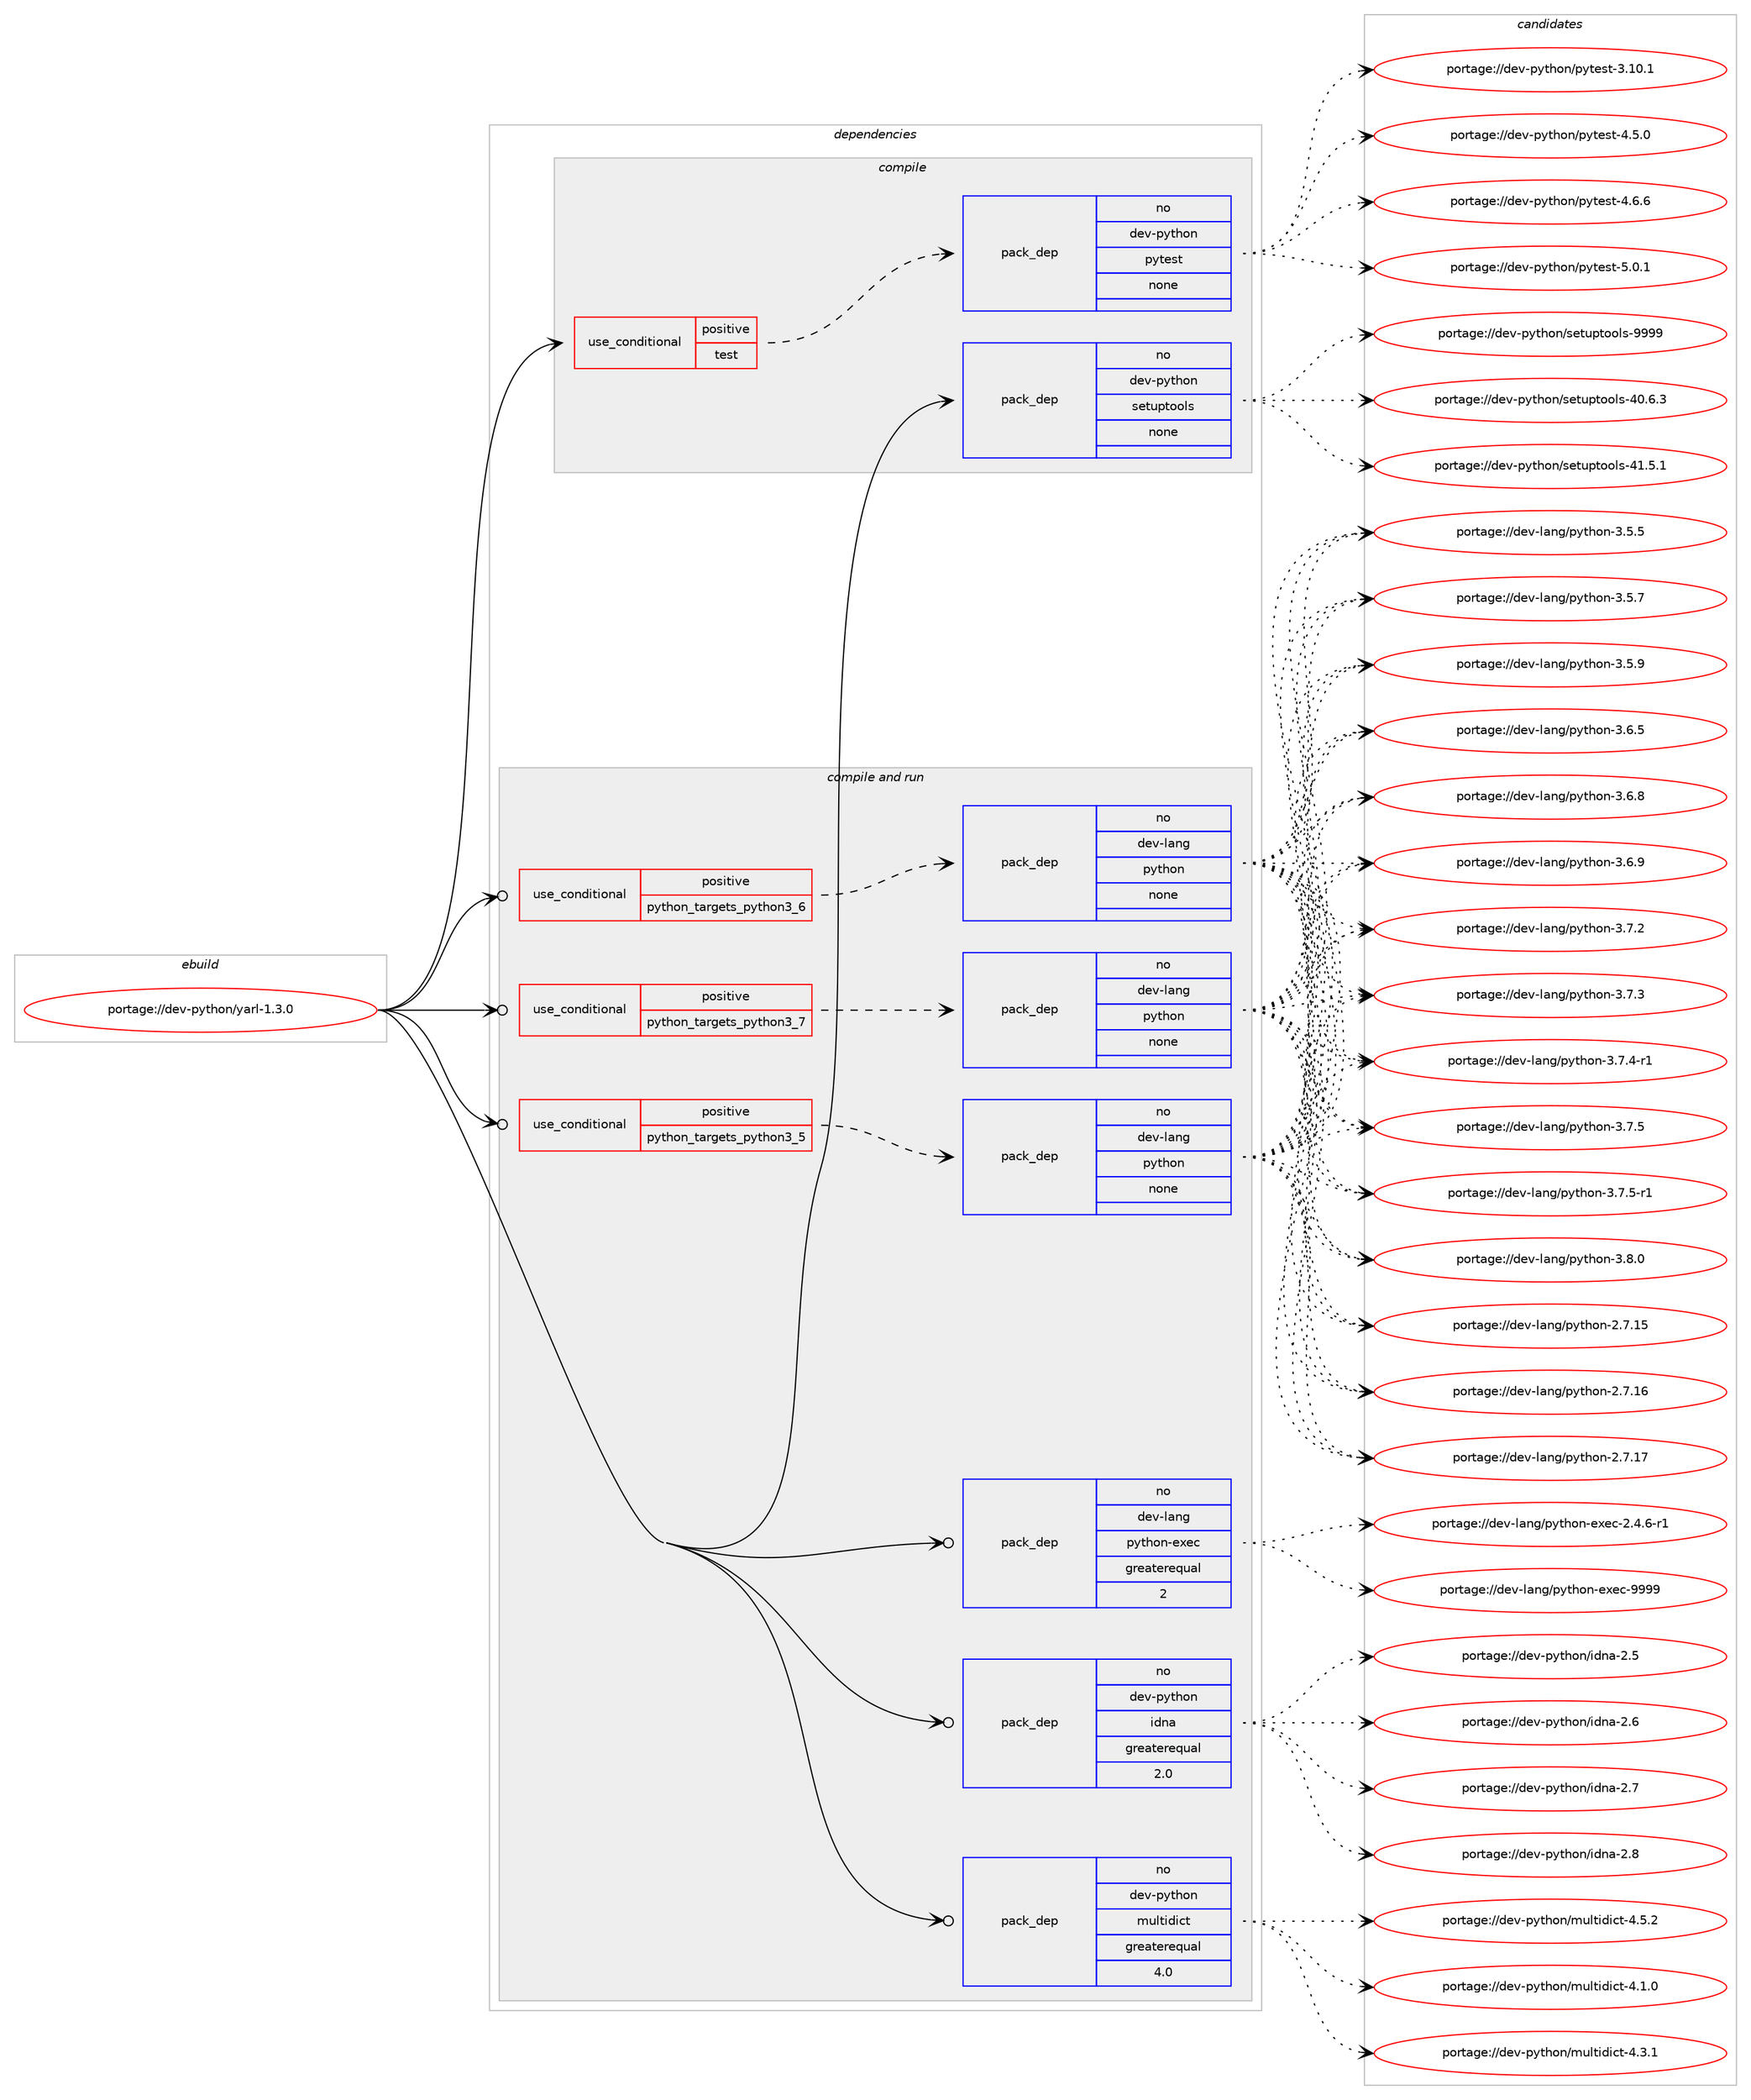 digraph prolog {

# *************
# Graph options
# *************

newrank=true;
concentrate=true;
compound=true;
graph [rankdir=LR,fontname=Helvetica,fontsize=10,ranksep=1.5];#, ranksep=2.5, nodesep=0.2];
edge  [arrowhead=vee];
node  [fontname=Helvetica,fontsize=10];

# **********
# The ebuild
# **********

subgraph cluster_leftcol {
color=gray;
rank=same;
label=<<i>ebuild</i>>;
id [label="portage://dev-python/yarl-1.3.0", color=red, width=4, href="../dev-python/yarl-1.3.0.svg"];
}

# ****************
# The dependencies
# ****************

subgraph cluster_midcol {
color=gray;
label=<<i>dependencies</i>>;
subgraph cluster_compile {
fillcolor="#eeeeee";
style=filled;
label=<<i>compile</i>>;
subgraph cond41113 {
dependency179932 [label=<<TABLE BORDER="0" CELLBORDER="1" CELLSPACING="0" CELLPADDING="4"><TR><TD ROWSPAN="3" CELLPADDING="10">use_conditional</TD></TR><TR><TD>positive</TD></TR><TR><TD>test</TD></TR></TABLE>>, shape=none, color=red];
subgraph pack135408 {
dependency179933 [label=<<TABLE BORDER="0" CELLBORDER="1" CELLSPACING="0" CELLPADDING="4" WIDTH="220"><TR><TD ROWSPAN="6" CELLPADDING="30">pack_dep</TD></TR><TR><TD WIDTH="110">no</TD></TR><TR><TD>dev-python</TD></TR><TR><TD>pytest</TD></TR><TR><TD>none</TD></TR><TR><TD></TD></TR></TABLE>>, shape=none, color=blue];
}
dependency179932:e -> dependency179933:w [weight=20,style="dashed",arrowhead="vee"];
}
id:e -> dependency179932:w [weight=20,style="solid",arrowhead="vee"];
subgraph pack135409 {
dependency179934 [label=<<TABLE BORDER="0" CELLBORDER="1" CELLSPACING="0" CELLPADDING="4" WIDTH="220"><TR><TD ROWSPAN="6" CELLPADDING="30">pack_dep</TD></TR><TR><TD WIDTH="110">no</TD></TR><TR><TD>dev-python</TD></TR><TR><TD>setuptools</TD></TR><TR><TD>none</TD></TR><TR><TD></TD></TR></TABLE>>, shape=none, color=blue];
}
id:e -> dependency179934:w [weight=20,style="solid",arrowhead="vee"];
}
subgraph cluster_compileandrun {
fillcolor="#eeeeee";
style=filled;
label=<<i>compile and run</i>>;
subgraph cond41114 {
dependency179935 [label=<<TABLE BORDER="0" CELLBORDER="1" CELLSPACING="0" CELLPADDING="4"><TR><TD ROWSPAN="3" CELLPADDING="10">use_conditional</TD></TR><TR><TD>positive</TD></TR><TR><TD>python_targets_python3_5</TD></TR></TABLE>>, shape=none, color=red];
subgraph pack135410 {
dependency179936 [label=<<TABLE BORDER="0" CELLBORDER="1" CELLSPACING="0" CELLPADDING="4" WIDTH="220"><TR><TD ROWSPAN="6" CELLPADDING="30">pack_dep</TD></TR><TR><TD WIDTH="110">no</TD></TR><TR><TD>dev-lang</TD></TR><TR><TD>python</TD></TR><TR><TD>none</TD></TR><TR><TD></TD></TR></TABLE>>, shape=none, color=blue];
}
dependency179935:e -> dependency179936:w [weight=20,style="dashed",arrowhead="vee"];
}
id:e -> dependency179935:w [weight=20,style="solid",arrowhead="odotvee"];
subgraph cond41115 {
dependency179937 [label=<<TABLE BORDER="0" CELLBORDER="1" CELLSPACING="0" CELLPADDING="4"><TR><TD ROWSPAN="3" CELLPADDING="10">use_conditional</TD></TR><TR><TD>positive</TD></TR><TR><TD>python_targets_python3_6</TD></TR></TABLE>>, shape=none, color=red];
subgraph pack135411 {
dependency179938 [label=<<TABLE BORDER="0" CELLBORDER="1" CELLSPACING="0" CELLPADDING="4" WIDTH="220"><TR><TD ROWSPAN="6" CELLPADDING="30">pack_dep</TD></TR><TR><TD WIDTH="110">no</TD></TR><TR><TD>dev-lang</TD></TR><TR><TD>python</TD></TR><TR><TD>none</TD></TR><TR><TD></TD></TR></TABLE>>, shape=none, color=blue];
}
dependency179937:e -> dependency179938:w [weight=20,style="dashed",arrowhead="vee"];
}
id:e -> dependency179937:w [weight=20,style="solid",arrowhead="odotvee"];
subgraph cond41116 {
dependency179939 [label=<<TABLE BORDER="0" CELLBORDER="1" CELLSPACING="0" CELLPADDING="4"><TR><TD ROWSPAN="3" CELLPADDING="10">use_conditional</TD></TR><TR><TD>positive</TD></TR><TR><TD>python_targets_python3_7</TD></TR></TABLE>>, shape=none, color=red];
subgraph pack135412 {
dependency179940 [label=<<TABLE BORDER="0" CELLBORDER="1" CELLSPACING="0" CELLPADDING="4" WIDTH="220"><TR><TD ROWSPAN="6" CELLPADDING="30">pack_dep</TD></TR><TR><TD WIDTH="110">no</TD></TR><TR><TD>dev-lang</TD></TR><TR><TD>python</TD></TR><TR><TD>none</TD></TR><TR><TD></TD></TR></TABLE>>, shape=none, color=blue];
}
dependency179939:e -> dependency179940:w [weight=20,style="dashed",arrowhead="vee"];
}
id:e -> dependency179939:w [weight=20,style="solid",arrowhead="odotvee"];
subgraph pack135413 {
dependency179941 [label=<<TABLE BORDER="0" CELLBORDER="1" CELLSPACING="0" CELLPADDING="4" WIDTH="220"><TR><TD ROWSPAN="6" CELLPADDING="30">pack_dep</TD></TR><TR><TD WIDTH="110">no</TD></TR><TR><TD>dev-lang</TD></TR><TR><TD>python-exec</TD></TR><TR><TD>greaterequal</TD></TR><TR><TD>2</TD></TR></TABLE>>, shape=none, color=blue];
}
id:e -> dependency179941:w [weight=20,style="solid",arrowhead="odotvee"];
subgraph pack135414 {
dependency179942 [label=<<TABLE BORDER="0" CELLBORDER="1" CELLSPACING="0" CELLPADDING="4" WIDTH="220"><TR><TD ROWSPAN="6" CELLPADDING="30">pack_dep</TD></TR><TR><TD WIDTH="110">no</TD></TR><TR><TD>dev-python</TD></TR><TR><TD>idna</TD></TR><TR><TD>greaterequal</TD></TR><TR><TD>2.0</TD></TR></TABLE>>, shape=none, color=blue];
}
id:e -> dependency179942:w [weight=20,style="solid",arrowhead="odotvee"];
subgraph pack135415 {
dependency179943 [label=<<TABLE BORDER="0" CELLBORDER="1" CELLSPACING="0" CELLPADDING="4" WIDTH="220"><TR><TD ROWSPAN="6" CELLPADDING="30">pack_dep</TD></TR><TR><TD WIDTH="110">no</TD></TR><TR><TD>dev-python</TD></TR><TR><TD>multidict</TD></TR><TR><TD>greaterequal</TD></TR><TR><TD>4.0</TD></TR></TABLE>>, shape=none, color=blue];
}
id:e -> dependency179943:w [weight=20,style="solid",arrowhead="odotvee"];
}
subgraph cluster_run {
fillcolor="#eeeeee";
style=filled;
label=<<i>run</i>>;
}
}

# **************
# The candidates
# **************

subgraph cluster_choices {
rank=same;
color=gray;
label=<<i>candidates</i>>;

subgraph choice135408 {
color=black;
nodesep=1;
choiceportage100101118451121211161041111104711212111610111511645514649484649 [label="portage://dev-python/pytest-3.10.1", color=red, width=4,href="../dev-python/pytest-3.10.1.svg"];
choiceportage1001011184511212111610411111047112121116101115116455246534648 [label="portage://dev-python/pytest-4.5.0", color=red, width=4,href="../dev-python/pytest-4.5.0.svg"];
choiceportage1001011184511212111610411111047112121116101115116455246544654 [label="portage://dev-python/pytest-4.6.6", color=red, width=4,href="../dev-python/pytest-4.6.6.svg"];
choiceportage1001011184511212111610411111047112121116101115116455346484649 [label="portage://dev-python/pytest-5.0.1", color=red, width=4,href="../dev-python/pytest-5.0.1.svg"];
dependency179933:e -> choiceportage100101118451121211161041111104711212111610111511645514649484649:w [style=dotted,weight="100"];
dependency179933:e -> choiceportage1001011184511212111610411111047112121116101115116455246534648:w [style=dotted,weight="100"];
dependency179933:e -> choiceportage1001011184511212111610411111047112121116101115116455246544654:w [style=dotted,weight="100"];
dependency179933:e -> choiceportage1001011184511212111610411111047112121116101115116455346484649:w [style=dotted,weight="100"];
}
subgraph choice135409 {
color=black;
nodesep=1;
choiceportage100101118451121211161041111104711510111611711211611111110811545524846544651 [label="portage://dev-python/setuptools-40.6.3", color=red, width=4,href="../dev-python/setuptools-40.6.3.svg"];
choiceportage100101118451121211161041111104711510111611711211611111110811545524946534649 [label="portage://dev-python/setuptools-41.5.1", color=red, width=4,href="../dev-python/setuptools-41.5.1.svg"];
choiceportage10010111845112121116104111110471151011161171121161111111081154557575757 [label="portage://dev-python/setuptools-9999", color=red, width=4,href="../dev-python/setuptools-9999.svg"];
dependency179934:e -> choiceportage100101118451121211161041111104711510111611711211611111110811545524846544651:w [style=dotted,weight="100"];
dependency179934:e -> choiceportage100101118451121211161041111104711510111611711211611111110811545524946534649:w [style=dotted,weight="100"];
dependency179934:e -> choiceportage10010111845112121116104111110471151011161171121161111111081154557575757:w [style=dotted,weight="100"];
}
subgraph choice135410 {
color=black;
nodesep=1;
choiceportage10010111845108971101034711212111610411111045504655464953 [label="portage://dev-lang/python-2.7.15", color=red, width=4,href="../dev-lang/python-2.7.15.svg"];
choiceportage10010111845108971101034711212111610411111045504655464954 [label="portage://dev-lang/python-2.7.16", color=red, width=4,href="../dev-lang/python-2.7.16.svg"];
choiceportage10010111845108971101034711212111610411111045504655464955 [label="portage://dev-lang/python-2.7.17", color=red, width=4,href="../dev-lang/python-2.7.17.svg"];
choiceportage100101118451089711010347112121116104111110455146534653 [label="portage://dev-lang/python-3.5.5", color=red, width=4,href="../dev-lang/python-3.5.5.svg"];
choiceportage100101118451089711010347112121116104111110455146534655 [label="portage://dev-lang/python-3.5.7", color=red, width=4,href="../dev-lang/python-3.5.7.svg"];
choiceportage100101118451089711010347112121116104111110455146534657 [label="portage://dev-lang/python-3.5.9", color=red, width=4,href="../dev-lang/python-3.5.9.svg"];
choiceportage100101118451089711010347112121116104111110455146544653 [label="portage://dev-lang/python-3.6.5", color=red, width=4,href="../dev-lang/python-3.6.5.svg"];
choiceportage100101118451089711010347112121116104111110455146544656 [label="portage://dev-lang/python-3.6.8", color=red, width=4,href="../dev-lang/python-3.6.8.svg"];
choiceportage100101118451089711010347112121116104111110455146544657 [label="portage://dev-lang/python-3.6.9", color=red, width=4,href="../dev-lang/python-3.6.9.svg"];
choiceportage100101118451089711010347112121116104111110455146554650 [label="portage://dev-lang/python-3.7.2", color=red, width=4,href="../dev-lang/python-3.7.2.svg"];
choiceportage100101118451089711010347112121116104111110455146554651 [label="portage://dev-lang/python-3.7.3", color=red, width=4,href="../dev-lang/python-3.7.3.svg"];
choiceportage1001011184510897110103471121211161041111104551465546524511449 [label="portage://dev-lang/python-3.7.4-r1", color=red, width=4,href="../dev-lang/python-3.7.4-r1.svg"];
choiceportage100101118451089711010347112121116104111110455146554653 [label="portage://dev-lang/python-3.7.5", color=red, width=4,href="../dev-lang/python-3.7.5.svg"];
choiceportage1001011184510897110103471121211161041111104551465546534511449 [label="portage://dev-lang/python-3.7.5-r1", color=red, width=4,href="../dev-lang/python-3.7.5-r1.svg"];
choiceportage100101118451089711010347112121116104111110455146564648 [label="portage://dev-lang/python-3.8.0", color=red, width=4,href="../dev-lang/python-3.8.0.svg"];
dependency179936:e -> choiceportage10010111845108971101034711212111610411111045504655464953:w [style=dotted,weight="100"];
dependency179936:e -> choiceportage10010111845108971101034711212111610411111045504655464954:w [style=dotted,weight="100"];
dependency179936:e -> choiceportage10010111845108971101034711212111610411111045504655464955:w [style=dotted,weight="100"];
dependency179936:e -> choiceportage100101118451089711010347112121116104111110455146534653:w [style=dotted,weight="100"];
dependency179936:e -> choiceportage100101118451089711010347112121116104111110455146534655:w [style=dotted,weight="100"];
dependency179936:e -> choiceportage100101118451089711010347112121116104111110455146534657:w [style=dotted,weight="100"];
dependency179936:e -> choiceportage100101118451089711010347112121116104111110455146544653:w [style=dotted,weight="100"];
dependency179936:e -> choiceportage100101118451089711010347112121116104111110455146544656:w [style=dotted,weight="100"];
dependency179936:e -> choiceportage100101118451089711010347112121116104111110455146544657:w [style=dotted,weight="100"];
dependency179936:e -> choiceportage100101118451089711010347112121116104111110455146554650:w [style=dotted,weight="100"];
dependency179936:e -> choiceportage100101118451089711010347112121116104111110455146554651:w [style=dotted,weight="100"];
dependency179936:e -> choiceportage1001011184510897110103471121211161041111104551465546524511449:w [style=dotted,weight="100"];
dependency179936:e -> choiceportage100101118451089711010347112121116104111110455146554653:w [style=dotted,weight="100"];
dependency179936:e -> choiceportage1001011184510897110103471121211161041111104551465546534511449:w [style=dotted,weight="100"];
dependency179936:e -> choiceportage100101118451089711010347112121116104111110455146564648:w [style=dotted,weight="100"];
}
subgraph choice135411 {
color=black;
nodesep=1;
choiceportage10010111845108971101034711212111610411111045504655464953 [label="portage://dev-lang/python-2.7.15", color=red, width=4,href="../dev-lang/python-2.7.15.svg"];
choiceportage10010111845108971101034711212111610411111045504655464954 [label="portage://dev-lang/python-2.7.16", color=red, width=4,href="../dev-lang/python-2.7.16.svg"];
choiceportage10010111845108971101034711212111610411111045504655464955 [label="portage://dev-lang/python-2.7.17", color=red, width=4,href="../dev-lang/python-2.7.17.svg"];
choiceportage100101118451089711010347112121116104111110455146534653 [label="portage://dev-lang/python-3.5.5", color=red, width=4,href="../dev-lang/python-3.5.5.svg"];
choiceportage100101118451089711010347112121116104111110455146534655 [label="portage://dev-lang/python-3.5.7", color=red, width=4,href="../dev-lang/python-3.5.7.svg"];
choiceportage100101118451089711010347112121116104111110455146534657 [label="portage://dev-lang/python-3.5.9", color=red, width=4,href="../dev-lang/python-3.5.9.svg"];
choiceportage100101118451089711010347112121116104111110455146544653 [label="portage://dev-lang/python-3.6.5", color=red, width=4,href="../dev-lang/python-3.6.5.svg"];
choiceportage100101118451089711010347112121116104111110455146544656 [label="portage://dev-lang/python-3.6.8", color=red, width=4,href="../dev-lang/python-3.6.8.svg"];
choiceportage100101118451089711010347112121116104111110455146544657 [label="portage://dev-lang/python-3.6.9", color=red, width=4,href="../dev-lang/python-3.6.9.svg"];
choiceportage100101118451089711010347112121116104111110455146554650 [label="portage://dev-lang/python-3.7.2", color=red, width=4,href="../dev-lang/python-3.7.2.svg"];
choiceportage100101118451089711010347112121116104111110455146554651 [label="portage://dev-lang/python-3.7.3", color=red, width=4,href="../dev-lang/python-3.7.3.svg"];
choiceportage1001011184510897110103471121211161041111104551465546524511449 [label="portage://dev-lang/python-3.7.4-r1", color=red, width=4,href="../dev-lang/python-3.7.4-r1.svg"];
choiceportage100101118451089711010347112121116104111110455146554653 [label="portage://dev-lang/python-3.7.5", color=red, width=4,href="../dev-lang/python-3.7.5.svg"];
choiceportage1001011184510897110103471121211161041111104551465546534511449 [label="portage://dev-lang/python-3.7.5-r1", color=red, width=4,href="../dev-lang/python-3.7.5-r1.svg"];
choiceportage100101118451089711010347112121116104111110455146564648 [label="portage://dev-lang/python-3.8.0", color=red, width=4,href="../dev-lang/python-3.8.0.svg"];
dependency179938:e -> choiceportage10010111845108971101034711212111610411111045504655464953:w [style=dotted,weight="100"];
dependency179938:e -> choiceportage10010111845108971101034711212111610411111045504655464954:w [style=dotted,weight="100"];
dependency179938:e -> choiceportage10010111845108971101034711212111610411111045504655464955:w [style=dotted,weight="100"];
dependency179938:e -> choiceportage100101118451089711010347112121116104111110455146534653:w [style=dotted,weight="100"];
dependency179938:e -> choiceportage100101118451089711010347112121116104111110455146534655:w [style=dotted,weight="100"];
dependency179938:e -> choiceportage100101118451089711010347112121116104111110455146534657:w [style=dotted,weight="100"];
dependency179938:e -> choiceportage100101118451089711010347112121116104111110455146544653:w [style=dotted,weight="100"];
dependency179938:e -> choiceportage100101118451089711010347112121116104111110455146544656:w [style=dotted,weight="100"];
dependency179938:e -> choiceportage100101118451089711010347112121116104111110455146544657:w [style=dotted,weight="100"];
dependency179938:e -> choiceportage100101118451089711010347112121116104111110455146554650:w [style=dotted,weight="100"];
dependency179938:e -> choiceportage100101118451089711010347112121116104111110455146554651:w [style=dotted,weight="100"];
dependency179938:e -> choiceportage1001011184510897110103471121211161041111104551465546524511449:w [style=dotted,weight="100"];
dependency179938:e -> choiceportage100101118451089711010347112121116104111110455146554653:w [style=dotted,weight="100"];
dependency179938:e -> choiceportage1001011184510897110103471121211161041111104551465546534511449:w [style=dotted,weight="100"];
dependency179938:e -> choiceportage100101118451089711010347112121116104111110455146564648:w [style=dotted,weight="100"];
}
subgraph choice135412 {
color=black;
nodesep=1;
choiceportage10010111845108971101034711212111610411111045504655464953 [label="portage://dev-lang/python-2.7.15", color=red, width=4,href="../dev-lang/python-2.7.15.svg"];
choiceportage10010111845108971101034711212111610411111045504655464954 [label="portage://dev-lang/python-2.7.16", color=red, width=4,href="../dev-lang/python-2.7.16.svg"];
choiceportage10010111845108971101034711212111610411111045504655464955 [label="portage://dev-lang/python-2.7.17", color=red, width=4,href="../dev-lang/python-2.7.17.svg"];
choiceportage100101118451089711010347112121116104111110455146534653 [label="portage://dev-lang/python-3.5.5", color=red, width=4,href="../dev-lang/python-3.5.5.svg"];
choiceportage100101118451089711010347112121116104111110455146534655 [label="portage://dev-lang/python-3.5.7", color=red, width=4,href="../dev-lang/python-3.5.7.svg"];
choiceportage100101118451089711010347112121116104111110455146534657 [label="portage://dev-lang/python-3.5.9", color=red, width=4,href="../dev-lang/python-3.5.9.svg"];
choiceportage100101118451089711010347112121116104111110455146544653 [label="portage://dev-lang/python-3.6.5", color=red, width=4,href="../dev-lang/python-3.6.5.svg"];
choiceportage100101118451089711010347112121116104111110455146544656 [label="portage://dev-lang/python-3.6.8", color=red, width=4,href="../dev-lang/python-3.6.8.svg"];
choiceportage100101118451089711010347112121116104111110455146544657 [label="portage://dev-lang/python-3.6.9", color=red, width=4,href="../dev-lang/python-3.6.9.svg"];
choiceportage100101118451089711010347112121116104111110455146554650 [label="portage://dev-lang/python-3.7.2", color=red, width=4,href="../dev-lang/python-3.7.2.svg"];
choiceportage100101118451089711010347112121116104111110455146554651 [label="portage://dev-lang/python-3.7.3", color=red, width=4,href="../dev-lang/python-3.7.3.svg"];
choiceportage1001011184510897110103471121211161041111104551465546524511449 [label="portage://dev-lang/python-3.7.4-r1", color=red, width=4,href="../dev-lang/python-3.7.4-r1.svg"];
choiceportage100101118451089711010347112121116104111110455146554653 [label="portage://dev-lang/python-3.7.5", color=red, width=4,href="../dev-lang/python-3.7.5.svg"];
choiceportage1001011184510897110103471121211161041111104551465546534511449 [label="portage://dev-lang/python-3.7.5-r1", color=red, width=4,href="../dev-lang/python-3.7.5-r1.svg"];
choiceportage100101118451089711010347112121116104111110455146564648 [label="portage://dev-lang/python-3.8.0", color=red, width=4,href="../dev-lang/python-3.8.0.svg"];
dependency179940:e -> choiceportage10010111845108971101034711212111610411111045504655464953:w [style=dotted,weight="100"];
dependency179940:e -> choiceportage10010111845108971101034711212111610411111045504655464954:w [style=dotted,weight="100"];
dependency179940:e -> choiceportage10010111845108971101034711212111610411111045504655464955:w [style=dotted,weight="100"];
dependency179940:e -> choiceportage100101118451089711010347112121116104111110455146534653:w [style=dotted,weight="100"];
dependency179940:e -> choiceportage100101118451089711010347112121116104111110455146534655:w [style=dotted,weight="100"];
dependency179940:e -> choiceportage100101118451089711010347112121116104111110455146534657:w [style=dotted,weight="100"];
dependency179940:e -> choiceportage100101118451089711010347112121116104111110455146544653:w [style=dotted,weight="100"];
dependency179940:e -> choiceportage100101118451089711010347112121116104111110455146544656:w [style=dotted,weight="100"];
dependency179940:e -> choiceportage100101118451089711010347112121116104111110455146544657:w [style=dotted,weight="100"];
dependency179940:e -> choiceportage100101118451089711010347112121116104111110455146554650:w [style=dotted,weight="100"];
dependency179940:e -> choiceportage100101118451089711010347112121116104111110455146554651:w [style=dotted,weight="100"];
dependency179940:e -> choiceportage1001011184510897110103471121211161041111104551465546524511449:w [style=dotted,weight="100"];
dependency179940:e -> choiceportage100101118451089711010347112121116104111110455146554653:w [style=dotted,weight="100"];
dependency179940:e -> choiceportage1001011184510897110103471121211161041111104551465546534511449:w [style=dotted,weight="100"];
dependency179940:e -> choiceportage100101118451089711010347112121116104111110455146564648:w [style=dotted,weight="100"];
}
subgraph choice135413 {
color=black;
nodesep=1;
choiceportage10010111845108971101034711212111610411111045101120101994550465246544511449 [label="portage://dev-lang/python-exec-2.4.6-r1", color=red, width=4,href="../dev-lang/python-exec-2.4.6-r1.svg"];
choiceportage10010111845108971101034711212111610411111045101120101994557575757 [label="portage://dev-lang/python-exec-9999", color=red, width=4,href="../dev-lang/python-exec-9999.svg"];
dependency179941:e -> choiceportage10010111845108971101034711212111610411111045101120101994550465246544511449:w [style=dotted,weight="100"];
dependency179941:e -> choiceportage10010111845108971101034711212111610411111045101120101994557575757:w [style=dotted,weight="100"];
}
subgraph choice135414 {
color=black;
nodesep=1;
choiceportage10010111845112121116104111110471051001109745504653 [label="portage://dev-python/idna-2.5", color=red, width=4,href="../dev-python/idna-2.5.svg"];
choiceportage10010111845112121116104111110471051001109745504654 [label="portage://dev-python/idna-2.6", color=red, width=4,href="../dev-python/idna-2.6.svg"];
choiceportage10010111845112121116104111110471051001109745504655 [label="portage://dev-python/idna-2.7", color=red, width=4,href="../dev-python/idna-2.7.svg"];
choiceportage10010111845112121116104111110471051001109745504656 [label="portage://dev-python/idna-2.8", color=red, width=4,href="../dev-python/idna-2.8.svg"];
dependency179942:e -> choiceportage10010111845112121116104111110471051001109745504653:w [style=dotted,weight="100"];
dependency179942:e -> choiceportage10010111845112121116104111110471051001109745504654:w [style=dotted,weight="100"];
dependency179942:e -> choiceportage10010111845112121116104111110471051001109745504655:w [style=dotted,weight="100"];
dependency179942:e -> choiceportage10010111845112121116104111110471051001109745504656:w [style=dotted,weight="100"];
}
subgraph choice135415 {
color=black;
nodesep=1;
choiceportage100101118451121211161041111104710911710811610510010599116455246494648 [label="portage://dev-python/multidict-4.1.0", color=red, width=4,href="../dev-python/multidict-4.1.0.svg"];
choiceportage100101118451121211161041111104710911710811610510010599116455246514649 [label="portage://dev-python/multidict-4.3.1", color=red, width=4,href="../dev-python/multidict-4.3.1.svg"];
choiceportage100101118451121211161041111104710911710811610510010599116455246534650 [label="portage://dev-python/multidict-4.5.2", color=red, width=4,href="../dev-python/multidict-4.5.2.svg"];
dependency179943:e -> choiceportage100101118451121211161041111104710911710811610510010599116455246494648:w [style=dotted,weight="100"];
dependency179943:e -> choiceportage100101118451121211161041111104710911710811610510010599116455246514649:w [style=dotted,weight="100"];
dependency179943:e -> choiceportage100101118451121211161041111104710911710811610510010599116455246534650:w [style=dotted,weight="100"];
}
}

}
